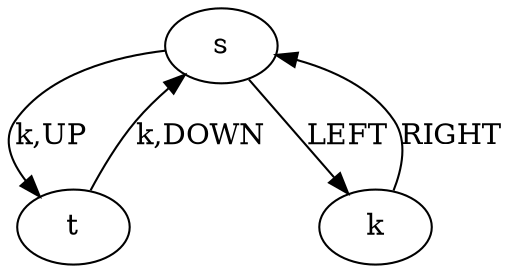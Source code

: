 digraph {
0 [label="s"]
1 [label="t"]
2 [label="k"]
0 -> 1 [label="k,UP"]
1 -> 0 [label="k,DOWN"]
0 -> 2 [label="LEFT"]
2 -> 0 [label="RIGHT"]
}